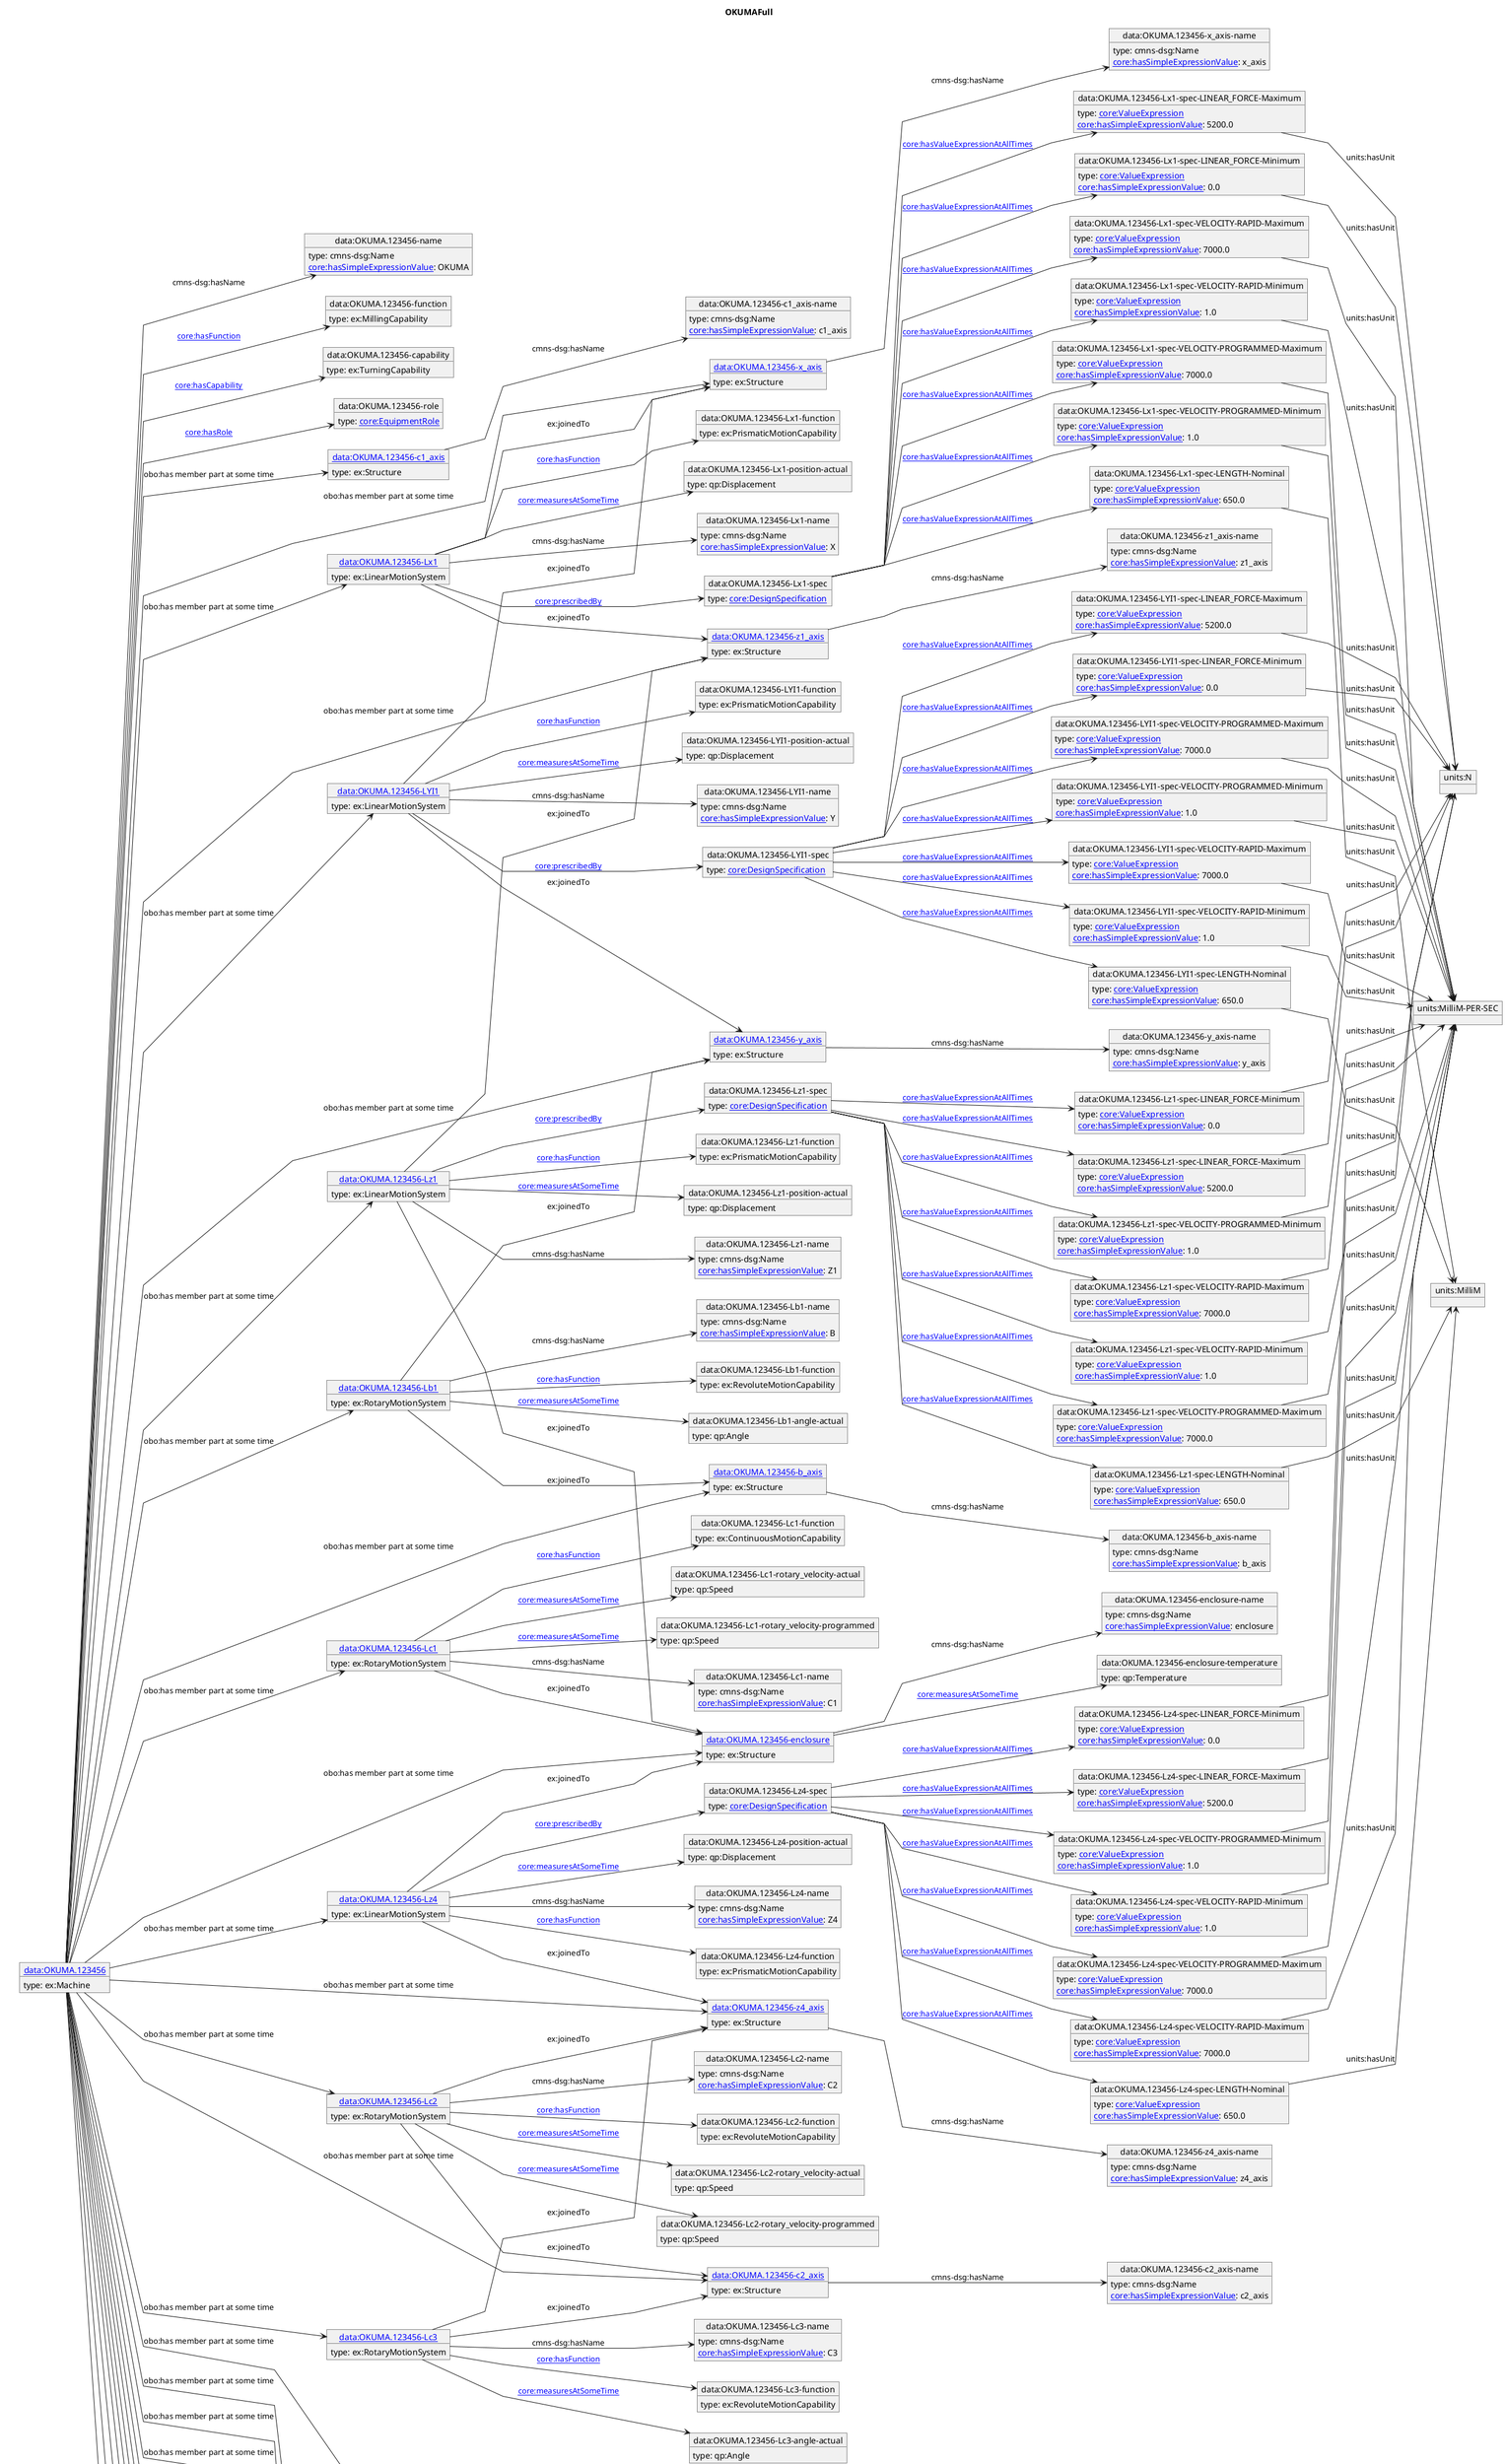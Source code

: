 @startuml
skinparam linetype polyline
left to right direction
title OKUMAFull
object "data:" as o1 {
 type: owl:Ontology 
}
object "ex:" as o2 
object "[[./OKUMA.123456.html data:OKUMA.123456]]" as o3 {
 type: ex:Machine 
}
object "data:OKUMA.123456-name" as o4 {
 type: cmns-dsg:Name 
}
object "data:OKUMA.123456-function" as o5 {
 type: ex:MillingCapability 
}
object "data:OKUMA.123456-capability" as o6 {
 type: ex:TurningCapability 
}
object "data:OKUMA.123456-role" as o7 {
 type: [[https://spec.industrialontologies.org/ontology/core/Core/EquipmentRole core:EquipmentRole]] 
}
object "[[./OKUMA.123456-x_axis.html data:OKUMA.123456-x_axis]]" as o8 {
 type: ex:Structure 
}
object "[[./OKUMA.123456-y_axis.html data:OKUMA.123456-y_axis]]" as o9 {
 type: ex:Structure 
}
object "[[./OKUMA.123456-z1_axis.html data:OKUMA.123456-z1_axis]]" as o10 {
 type: ex:Structure 
}
object "[[./OKUMA.123456-z4_axis.html data:OKUMA.123456-z4_axis]]" as o11 {
 type: ex:Structure 
}
object "[[./OKUMA.123456-b_axis.html data:OKUMA.123456-b_axis]]" as o12 {
 type: ex:Structure 
}
object "[[./OKUMA.123456-c1_axis.html data:OKUMA.123456-c1_axis]]" as o13 {
 type: ex:Structure 
}
object "[[./OKUMA.123456-c2_axis.html data:OKUMA.123456-c2_axis]]" as o14 {
 type: ex:Structure 
}
object "[[./OKUMA.123456-Lx1.html data:OKUMA.123456-Lx1]]" as o15 {
 type: ex:LinearMotionSystem 
}
object "[[./OKUMA.123456-LYI1.html data:OKUMA.123456-LYI1]]" as o16 {
 type: ex:LinearMotionSystem 
}
object "[[./OKUMA.123456-Lz1.html data:OKUMA.123456-Lz1]]" as o17 {
 type: ex:LinearMotionSystem 
}
object "[[./OKUMA.123456-Lb1.html data:OKUMA.123456-Lb1]]" as o18 {
 type: ex:RotaryMotionSystem 
}
object "[[./OKUMA.123456-Lc1.html data:OKUMA.123456-Lc1]]" as o19 {
 type: ex:RotaryMotionSystem 
}
object "[[./OKUMA.123456-Lz4.html data:OKUMA.123456-Lz4]]" as o20 {
 type: ex:LinearMotionSystem 
}
object "[[./OKUMA.123456-Lc2.html data:OKUMA.123456-Lc2]]" as o21 {
 type: ex:RotaryMotionSystem 
}
object "[[./OKUMA.123456-Lc3.html data:OKUMA.123456-Lc3]]" as o22 {
 type: ex:RotaryMotionSystem 
}
object "[[./OKUMA.123456-Lc6.html data:OKUMA.123456-Lc6]]" as o23 {
 type: ex:RotaryMotionSystem 
}
object "[[./OKUMA.123456-Lct1.html data:OKUMA.123456-Lct1]]" as o24 {
 type: ex:ControlSystem 
}
object "[[./OKUMA.123456-LCoolantSystem1.html data:OKUMA.123456-LCoolantSystem1]]" as o25 {
 type: obo:object 
}
object "[[./OKUMA.123456-LElectricSystem1.html data:OKUMA.123456-LElectricSystem1]]" as o26 {
 type: ex:ElectricalSystem 
}
object "[[./OKUMA.123456-LHydraulicSystem1.html data:OKUMA.123456-LHydraulicSystem1]]" as o27 {
 type: ex:HydraulicSystem 
}
object "[[./OKUMA.123456-LLubricationSystem1.html data:OKUMA.123456-LLubricationSystem1]]" as o28 {
 type: ex:LubricationSystem 
}
object "[[./OKUMA.123456-LPneumaticSystem1.html data:OKUMA.123456-LPneumaticSystem1]]" as o29 {
 type: ex:PneumaticSystem 
}
object "[[./OKUMA.123456-LLoaderSystem1.html data:OKUMA.123456-LLoaderSystem1]]" as o30 {
 type: obo:object 
}
object "[[./OKUMA.123456-LWasteDisposalSystem1.html data:OKUMA.123456-LWasteDisposalSystem1]]" as o31 {
 type: obo:object 
}
object "[[./OKUMA.123456-LToolingDeliverySystem1.html data:OKUMA.123456-LToolingDeliverySystem1]]" as o32 {
 type: obo:object 
}
object "[[./OKUMA.123456-LBarFeederSystem1.html data:OKUMA.123456-LBarFeederSystem1]]" as o33 {
 type: obo:object 
}
object "[[./OKUMA.123456-personnel.html data:OKUMA.123456-personnel]]" as o34 {
 type: [[https://spec.industrialontologies.org/ontology/core/Core/Person core:Person]] 
}
object "[[./OKUMA.123456-enclosure.html data:OKUMA.123456-enclosure]]" as o35 {
 type: ex:Structure 
}
object "data:OKUMA.123456-x_axis-name" as o36 {
 type: cmns-dsg:Name 
}
object "data:OKUMA.123456-y_axis-name" as o37 {
 type: cmns-dsg:Name 
}
object "data:OKUMA.123456-z1_axis-name" as o38 {
 type: cmns-dsg:Name 
}
object "data:OKUMA.123456-z4_axis-name" as o39 {
 type: cmns-dsg:Name 
}
object "data:OKUMA.123456-b_axis-name" as o40 {
 type: cmns-dsg:Name 
}
object "data:OKUMA.123456-c1_axis-name" as o41 {
 type: cmns-dsg:Name 
}
object "data:OKUMA.123456-c2_axis-name" as o42 {
 type: cmns-dsg:Name 
}
object "data:OKUMA.123456-Lx1-name" as o43 {
 type: cmns-dsg:Name 
}
object "data:OKUMA.123456-Lx1-spec" as o44 {
 type: [[https://spec.industrialontologies.org/ontology/core/Core/DesignSpecification core:DesignSpecification]] 
}
object "data:OKUMA.123456-Lx1-function" as o45 {
 type: ex:PrismaticMotionCapability 
}
object "data:OKUMA.123456-Lx1-position-actual" as o46 {
 type: qp:Displacement 
}
object "data:OKUMA.123456-Lx1-spec-LENGTH-Nominal" as o47 {
 type: [[https://spec.industrialontologies.org/ontology/core/Core/ValueExpression core:ValueExpression]] 
}
object "data:OKUMA.123456-Lx1-spec-LINEAR_FORCE-Maximum" as o48 {
 type: [[https://spec.industrialontologies.org/ontology/core/Core/ValueExpression core:ValueExpression]] 
}
object "data:OKUMA.123456-Lx1-spec-LINEAR_FORCE-Minimum" as o49 {
 type: [[https://spec.industrialontologies.org/ontology/core/Core/ValueExpression core:ValueExpression]] 
}
object "data:OKUMA.123456-Lx1-spec-VELOCITY-RAPID-Maximum" as o50 {
 type: [[https://spec.industrialontologies.org/ontology/core/Core/ValueExpression core:ValueExpression]] 
}
object "data:OKUMA.123456-Lx1-spec-VELOCITY-RAPID-Minimum" as o51 {
 type: [[https://spec.industrialontologies.org/ontology/core/Core/ValueExpression core:ValueExpression]] 
}
object "data:OKUMA.123456-Lx1-spec-VELOCITY-PROGRAMMED-Maximum" as o52 {
 type: [[https://spec.industrialontologies.org/ontology/core/Core/ValueExpression core:ValueExpression]] 
}
object "data:OKUMA.123456-Lx1-spec-VELOCITY-PROGRAMMED-Minimum" as o53 {
 type: [[https://spec.industrialontologies.org/ontology/core/Core/ValueExpression core:ValueExpression]] 
}
object "units:MilliM" as o54 
object "units:N" as o55 
object "units:MilliM-PER-SEC" as o56 
object "data:OKUMA.123456-LYI1-name" as o57 {
 type: cmns-dsg:Name 
}
object "data:OKUMA.123456-LYI1-spec" as o58 {
 type: [[https://spec.industrialontologies.org/ontology/core/Core/DesignSpecification core:DesignSpecification]] 
}
object "data:OKUMA.123456-LYI1-function" as o59 {
 type: ex:PrismaticMotionCapability 
}
object "data:OKUMA.123456-LYI1-position-actual" as o60 {
 type: qp:Displacement 
}
object "data:OKUMA.123456-LYI1-spec-LENGTH-Nominal" as o61 {
 type: [[https://spec.industrialontologies.org/ontology/core/Core/ValueExpression core:ValueExpression]] 
}
object "data:OKUMA.123456-LYI1-spec-LINEAR_FORCE-Maximum" as o62 {
 type: [[https://spec.industrialontologies.org/ontology/core/Core/ValueExpression core:ValueExpression]] 
}
object "data:OKUMA.123456-LYI1-spec-LINEAR_FORCE-Minimum" as o63 {
 type: [[https://spec.industrialontologies.org/ontology/core/Core/ValueExpression core:ValueExpression]] 
}
object "data:OKUMA.123456-LYI1-spec-VELOCITY-RAPID-Maximum" as o64 {
 type: [[https://spec.industrialontologies.org/ontology/core/Core/ValueExpression core:ValueExpression]] 
}
object "data:OKUMA.123456-LYI1-spec-VELOCITY-RAPID-Minimum" as o65 {
 type: [[https://spec.industrialontologies.org/ontology/core/Core/ValueExpression core:ValueExpression]] 
}
object "data:OKUMA.123456-LYI1-spec-VELOCITY-PROGRAMMED-Maximum" as o66 {
 type: [[https://spec.industrialontologies.org/ontology/core/Core/ValueExpression core:ValueExpression]] 
}
object "data:OKUMA.123456-LYI1-spec-VELOCITY-PROGRAMMED-Minimum" as o67 {
 type: [[https://spec.industrialontologies.org/ontology/core/Core/ValueExpression core:ValueExpression]] 
}
object "data:OKUMA.123456-Lz1-name" as o68 {
 type: cmns-dsg:Name 
}
object "data:OKUMA.123456-Lz1-spec" as o69 {
 type: [[https://spec.industrialontologies.org/ontology/core/Core/DesignSpecification core:DesignSpecification]] 
}
object "data:OKUMA.123456-Lz1-function" as o70 {
 type: ex:PrismaticMotionCapability 
}
object "data:OKUMA.123456-Lz1-position-actual" as o71 {
 type: qp:Displacement 
}
object "data:OKUMA.123456-Lz1-spec-LENGTH-Nominal" as o72 {
 type: [[https://spec.industrialontologies.org/ontology/core/Core/ValueExpression core:ValueExpression]] 
}
object "data:OKUMA.123456-Lz1-spec-LINEAR_FORCE-Maximum" as o73 {
 type: [[https://spec.industrialontologies.org/ontology/core/Core/ValueExpression core:ValueExpression]] 
}
object "data:OKUMA.123456-Lz1-spec-LINEAR_FORCE-Minimum" as o74 {
 type: [[https://spec.industrialontologies.org/ontology/core/Core/ValueExpression core:ValueExpression]] 
}
object "data:OKUMA.123456-Lz1-spec-VELOCITY-RAPID-Maximum" as o75 {
 type: [[https://spec.industrialontologies.org/ontology/core/Core/ValueExpression core:ValueExpression]] 
}
object "data:OKUMA.123456-Lz1-spec-VELOCITY-RAPID-Minimum" as o76 {
 type: [[https://spec.industrialontologies.org/ontology/core/Core/ValueExpression core:ValueExpression]] 
}
object "data:OKUMA.123456-Lz1-spec-VELOCITY-PROGRAMMED-Maximum" as o77 {
 type: [[https://spec.industrialontologies.org/ontology/core/Core/ValueExpression core:ValueExpression]] 
}
object "data:OKUMA.123456-Lz1-spec-VELOCITY-PROGRAMMED-Minimum" as o78 {
 type: [[https://spec.industrialontologies.org/ontology/core/Core/ValueExpression core:ValueExpression]] 
}
object "data:OKUMA.123456-Lb1-name" as o79 {
 type: cmns-dsg:Name 
}
object "data:OKUMA.123456-Lb1-function" as o80 {
 type: ex:RevoluteMotionCapability 
}
object "data:OKUMA.123456-Lb1-angle-actual" as o81 {
 type: qp:Angle 
}
object "data:OKUMA.123456-Lc1-name" as o82 {
 type: cmns-dsg:Name 
}
object "data:OKUMA.123456-Lc1-function" as o83 {
 type: ex:ContinuousMotionCapability 
}
object "data:OKUMA.123456-Lc1-rotary_velocity-actual" as o84 {
 type: qp:Speed 
}
object "data:OKUMA.123456-Lc1-rotary_velocity-programmed" as o85 {
 type: qp:Speed 
}
object "data:OKUMA.123456-Lz4-name" as o86 {
 type: cmns-dsg:Name 
}
object "data:OKUMA.123456-Lz4-spec" as o87 {
 type: [[https://spec.industrialontologies.org/ontology/core/Core/DesignSpecification core:DesignSpecification]] 
}
object "data:OKUMA.123456-Lz4-function" as o88 {
 type: ex:PrismaticMotionCapability 
}
object "data:OKUMA.123456-Lz4-position-actual" as o89 {
 type: qp:Displacement 
}
object "data:OKUMA.123456-Lz4-spec-LENGTH-Nominal" as o90 {
 type: [[https://spec.industrialontologies.org/ontology/core/Core/ValueExpression core:ValueExpression]] 
}
object "data:OKUMA.123456-Lz4-spec-LINEAR_FORCE-Maximum" as o91 {
 type: [[https://spec.industrialontologies.org/ontology/core/Core/ValueExpression core:ValueExpression]] 
}
object "data:OKUMA.123456-Lz4-spec-LINEAR_FORCE-Minimum" as o92 {
 type: [[https://spec.industrialontologies.org/ontology/core/Core/ValueExpression core:ValueExpression]] 
}
object "data:OKUMA.123456-Lz4-spec-VELOCITY-RAPID-Maximum" as o93 {
 type: [[https://spec.industrialontologies.org/ontology/core/Core/ValueExpression core:ValueExpression]] 
}
object "data:OKUMA.123456-Lz4-spec-VELOCITY-RAPID-Minimum" as o94 {
 type: [[https://spec.industrialontologies.org/ontology/core/Core/ValueExpression core:ValueExpression]] 
}
object "data:OKUMA.123456-Lz4-spec-VELOCITY-PROGRAMMED-Maximum" as o95 {
 type: [[https://spec.industrialontologies.org/ontology/core/Core/ValueExpression core:ValueExpression]] 
}
object "data:OKUMA.123456-Lz4-spec-VELOCITY-PROGRAMMED-Minimum" as o96 {
 type: [[https://spec.industrialontologies.org/ontology/core/Core/ValueExpression core:ValueExpression]] 
}
object "data:OKUMA.123456-Lc2-name" as o97 {
 type: cmns-dsg:Name 
}
object "data:OKUMA.123456-Lc2-function" as o98 {
 type: ex:RevoluteMotionCapability 
}
object "data:OKUMA.123456-Lc2-rotary_velocity-actual" as o99 {
 type: qp:Speed 
}
object "data:OKUMA.123456-Lc2-rotary_velocity-programmed" as o100 {
 type: qp:Speed 
}
object "data:OKUMA.123456-Lc3-name" as o101 {
 type: cmns-dsg:Name 
}
object "data:OKUMA.123456-Lc3-function" as o102 {
 type: ex:RevoluteMotionCapability 
}
object "data:OKUMA.123456-Lc3-angle-actual" as o103 {
 type: qp:Angle 
}
object "data:OKUMA.123456-Lc6-name" as o104 {
 type: cmns-dsg:Name 
}
object "data:OKUMA.123456-Lc6-rotary_velocity-actual" as o105 {
 type: qp:Speed 
}
object "data:OKUMA.123456-Lc6-rotary_velocity-programmed" as o106 {
 type: qp:Speed 
}
object "data:OKUMA.123456-Lct1-name" as o107 {
 type: cmns-dsg:Name 
}
object "[[./OKUMA.123456-Lct1-Lp1.html data:OKUMA.123456-Lct1-Lp1]]" as o108 {
 type: ex:ControlSystemPath 
}
object "data:OKUMA.123456-Lct1-Lp1-name" as o109 {
 type: cmns-dsg:Name 
}
object "data:OKUMA.123456-LCoolantSystem1-name" as o110 {
 type: cmns-dsg:Name 
}
object "data:OKUMA.123456-LElectricSystem1-name" as o111 {
 type: cmns-dsg:Name 
}
object "data:OKUMA.123456-LHydraulicSystem1-name" as o112 {
 type: cmns-dsg:Name 
}
object "data:OKUMA.123456-LLubricationSystem1-name" as o113 {
 type: cmns-dsg:Name 
}
object "data:OKUMA.123456-LPneumaticSystem1-name" as o114 {
 type: cmns-dsg:Name 
}
object "data:OKUMA.123456-LLoaderSystem1-name" as o115 {
 type: cmns-dsg:Name 
}
object "data:OKUMA.123456-LWasteDisposalSystem1-name" as o116 {
 type: cmns-dsg:Name 
}
object "data:OKUMA.123456-LToolingDeliverySystem1-name" as o117 {
 type: cmns-dsg:Name 
}
object "data:OKUMA.123456-LBarFeederSystem1-name" as o118 {
 type: cmns-dsg:Name 
}
object "data:OKUMA.123456-personnel-name" as o119 {
 type: cmns-dsg:Name 
}
object "data:OKUMA.123456-enclosure-name" as o120 {
 type: cmns-dsg:Name 
}
object "data:OKUMA.123456-enclosure-temperature" as o121 {
 type: qp:Temperature 
}
o1 : rdfs:label: Machine Ontology
o1 --> o2 : owl:imports
o3 --> o4 : cmns-dsg:hasName
o3 --> o5 : [[https://spec.industrialontologies.org/ontology/core/Core/hasFunction core:hasFunction]]
o3 --> o6 : [[https://spec.industrialontologies.org/ontology/core/Core/hasCapability core:hasCapability]]
o3 --> o7 : [[https://spec.industrialontologies.org/ontology/core/Core/hasRole core:hasRole]]
o3 --> o8 : obo:has member part at some time
o3 --> o9 : obo:has member part at some time
o3 --> o10 : obo:has member part at some time
o3 --> o11 : obo:has member part at some time
o3 --> o12 : obo:has member part at some time
o3 --> o13 : obo:has member part at some time
o3 --> o14 : obo:has member part at some time
o3 --> o15 : obo:has member part at some time
o3 --> o16 : obo:has member part at some time
o3 --> o17 : obo:has member part at some time
o3 --> o18 : obo:has member part at some time
o3 --> o19 : obo:has member part at some time
o3 --> o20 : obo:has member part at some time
o3 --> o21 : obo:has member part at some time
o3 --> o22 : obo:has member part at some time
o3 --> o23 : obo:has member part at some time
o3 --> o24 : obo:has member part at some time
o3 --> o25 : obo:has member part at some time
o3 --> o26 : obo:has member part at some time
o3 --> o27 : obo:has member part at some time
o3 --> o28 : obo:has member part at some time
o3 --> o29 : obo:has member part at some time
o3 --> o30 : obo:has member part at some time
o3 --> o31 : obo:has member part at some time
o3 --> o32 : obo:has member part at some time
o3 --> o33 : obo:has member part at some time
o3 --> o34 : obo:has member part at some time
o3 --> o35 : obo:has member part at some time
o4 : [[https://spec.industrialontologies.org/ontology/core/Core/hasSimpleExpressionValue core:hasSimpleExpressionValue]]: OKUMA
o8 --> o36 : cmns-dsg:hasName
o36 : [[https://spec.industrialontologies.org/ontology/core/Core/hasSimpleExpressionValue core:hasSimpleExpressionValue]]: x_axis
o9 --> o37 : cmns-dsg:hasName
o37 : [[https://spec.industrialontologies.org/ontology/core/Core/hasSimpleExpressionValue core:hasSimpleExpressionValue]]: y_axis
o10 --> o38 : cmns-dsg:hasName
o38 : [[https://spec.industrialontologies.org/ontology/core/Core/hasSimpleExpressionValue core:hasSimpleExpressionValue]]: z1_axis
o11 --> o39 : cmns-dsg:hasName
o39 : [[https://spec.industrialontologies.org/ontology/core/Core/hasSimpleExpressionValue core:hasSimpleExpressionValue]]: z4_axis
o12 --> o40 : cmns-dsg:hasName
o40 : [[https://spec.industrialontologies.org/ontology/core/Core/hasSimpleExpressionValue core:hasSimpleExpressionValue]]: b_axis
o13 --> o41 : cmns-dsg:hasName
o41 : [[https://spec.industrialontologies.org/ontology/core/Core/hasSimpleExpressionValue core:hasSimpleExpressionValue]]: c1_axis
o14 --> o42 : cmns-dsg:hasName
o42 : [[https://spec.industrialontologies.org/ontology/core/Core/hasSimpleExpressionValue core:hasSimpleExpressionValue]]: c2_axis
o15 --> o43 : cmns-dsg:hasName
o15 --> o44 : [[https://spec.industrialontologies.org/ontology/core/Core/prescribedBy core:prescribedBy]]
o15 --> o10 : ex:joinedTo
o15 --> o8 : ex:joinedTo
o15 --> o45 : [[https://spec.industrialontologies.org/ontology/core/Core/hasFunction core:hasFunction]]
o15 --> o46 : [[https://spec.industrialontologies.org/ontology/core/Core/measuresAtSomeTime core:measuresAtSomeTime]]
o43 : [[https://spec.industrialontologies.org/ontology/core/Core/hasSimpleExpressionValue core:hasSimpleExpressionValue]]: X
o44 --> o47 : [[https://spec.industrialontologies.org/ontology/core/Core/hasValueExpressionAtAllTimes core:hasValueExpressionAtAllTimes]]
o44 --> o48 : [[https://spec.industrialontologies.org/ontology/core/Core/hasValueExpressionAtAllTimes core:hasValueExpressionAtAllTimes]]
o44 --> o49 : [[https://spec.industrialontologies.org/ontology/core/Core/hasValueExpressionAtAllTimes core:hasValueExpressionAtAllTimes]]
o44 --> o50 : [[https://spec.industrialontologies.org/ontology/core/Core/hasValueExpressionAtAllTimes core:hasValueExpressionAtAllTimes]]
o44 --> o51 : [[https://spec.industrialontologies.org/ontology/core/Core/hasValueExpressionAtAllTimes core:hasValueExpressionAtAllTimes]]
o44 --> o52 : [[https://spec.industrialontologies.org/ontology/core/Core/hasValueExpressionAtAllTimes core:hasValueExpressionAtAllTimes]]
o44 --> o53 : [[https://spec.industrialontologies.org/ontology/core/Core/hasValueExpressionAtAllTimes core:hasValueExpressionAtAllTimes]]
o47 : [[https://spec.industrialontologies.org/ontology/core/Core/hasSimpleExpressionValue core:hasSimpleExpressionValue]]: 650.0
o47 --> o54 : units:hasUnit
o48 : [[https://spec.industrialontologies.org/ontology/core/Core/hasSimpleExpressionValue core:hasSimpleExpressionValue]]: 5200.0
o48 --> o55 : units:hasUnit
o49 : [[https://spec.industrialontologies.org/ontology/core/Core/hasSimpleExpressionValue core:hasSimpleExpressionValue]]: 0.0
o49 --> o55 : units:hasUnit
o50 : [[https://spec.industrialontologies.org/ontology/core/Core/hasSimpleExpressionValue core:hasSimpleExpressionValue]]: 7000.0
o50 --> o56 : units:hasUnit
o51 : [[https://spec.industrialontologies.org/ontology/core/Core/hasSimpleExpressionValue core:hasSimpleExpressionValue]]: 1.0
o51 --> o56 : units:hasUnit
o52 : [[https://spec.industrialontologies.org/ontology/core/Core/hasSimpleExpressionValue core:hasSimpleExpressionValue]]: 7000.0
o52 --> o56 : units:hasUnit
o53 : [[https://spec.industrialontologies.org/ontology/core/Core/hasSimpleExpressionValue core:hasSimpleExpressionValue]]: 1.0
o53 --> o56 : units:hasUnit
o16 --> o57 : cmns-dsg:hasName
o16 --> o58 : [[https://spec.industrialontologies.org/ontology/core/Core/prescribedBy core:prescribedBy]]
o16 --> o8 : ex:joinedTo
o16 --> o9 : ex:joinedTo
o16 --> o59 : [[https://spec.industrialontologies.org/ontology/core/Core/hasFunction core:hasFunction]]
o16 --> o60 : [[https://spec.industrialontologies.org/ontology/core/Core/measuresAtSomeTime core:measuresAtSomeTime]]
o57 : [[https://spec.industrialontologies.org/ontology/core/Core/hasSimpleExpressionValue core:hasSimpleExpressionValue]]: Y
o58 --> o61 : [[https://spec.industrialontologies.org/ontology/core/Core/hasValueExpressionAtAllTimes core:hasValueExpressionAtAllTimes]]
o58 --> o62 : [[https://spec.industrialontologies.org/ontology/core/Core/hasValueExpressionAtAllTimes core:hasValueExpressionAtAllTimes]]
o58 --> o63 : [[https://spec.industrialontologies.org/ontology/core/Core/hasValueExpressionAtAllTimes core:hasValueExpressionAtAllTimes]]
o58 --> o64 : [[https://spec.industrialontologies.org/ontology/core/Core/hasValueExpressionAtAllTimes core:hasValueExpressionAtAllTimes]]
o58 --> o65 : [[https://spec.industrialontologies.org/ontology/core/Core/hasValueExpressionAtAllTimes core:hasValueExpressionAtAllTimes]]
o58 --> o66 : [[https://spec.industrialontologies.org/ontology/core/Core/hasValueExpressionAtAllTimes core:hasValueExpressionAtAllTimes]]
o58 --> o67 : [[https://spec.industrialontologies.org/ontology/core/Core/hasValueExpressionAtAllTimes core:hasValueExpressionAtAllTimes]]
o61 : [[https://spec.industrialontologies.org/ontology/core/Core/hasSimpleExpressionValue core:hasSimpleExpressionValue]]: 650.0
o61 --> o54 : units:hasUnit
o62 : [[https://spec.industrialontologies.org/ontology/core/Core/hasSimpleExpressionValue core:hasSimpleExpressionValue]]: 5200.0
o62 --> o55 : units:hasUnit
o63 : [[https://spec.industrialontologies.org/ontology/core/Core/hasSimpleExpressionValue core:hasSimpleExpressionValue]]: 0.0
o63 --> o55 : units:hasUnit
o64 : [[https://spec.industrialontologies.org/ontology/core/Core/hasSimpleExpressionValue core:hasSimpleExpressionValue]]: 7000.0
o64 --> o56 : units:hasUnit
o65 : [[https://spec.industrialontologies.org/ontology/core/Core/hasSimpleExpressionValue core:hasSimpleExpressionValue]]: 1.0
o65 --> o56 : units:hasUnit
o66 : [[https://spec.industrialontologies.org/ontology/core/Core/hasSimpleExpressionValue core:hasSimpleExpressionValue]]: 7000.0
o66 --> o56 : units:hasUnit
o67 : [[https://spec.industrialontologies.org/ontology/core/Core/hasSimpleExpressionValue core:hasSimpleExpressionValue]]: 1.0
o67 --> o56 : units:hasUnit
o17 --> o68 : cmns-dsg:hasName
o17 --> o69 : [[https://spec.industrialontologies.org/ontology/core/Core/prescribedBy core:prescribedBy]]
o17 --> o35 : ex:joinedTo
o17 --> o10 : ex:joinedTo
o17 --> o70 : [[https://spec.industrialontologies.org/ontology/core/Core/hasFunction core:hasFunction]]
o17 --> o71 : [[https://spec.industrialontologies.org/ontology/core/Core/measuresAtSomeTime core:measuresAtSomeTime]]
o68 : [[https://spec.industrialontologies.org/ontology/core/Core/hasSimpleExpressionValue core:hasSimpleExpressionValue]]: Z1
o69 --> o72 : [[https://spec.industrialontologies.org/ontology/core/Core/hasValueExpressionAtAllTimes core:hasValueExpressionAtAllTimes]]
o69 --> o73 : [[https://spec.industrialontologies.org/ontology/core/Core/hasValueExpressionAtAllTimes core:hasValueExpressionAtAllTimes]]
o69 --> o74 : [[https://spec.industrialontologies.org/ontology/core/Core/hasValueExpressionAtAllTimes core:hasValueExpressionAtAllTimes]]
o69 --> o75 : [[https://spec.industrialontologies.org/ontology/core/Core/hasValueExpressionAtAllTimes core:hasValueExpressionAtAllTimes]]
o69 --> o76 : [[https://spec.industrialontologies.org/ontology/core/Core/hasValueExpressionAtAllTimes core:hasValueExpressionAtAllTimes]]
o69 --> o77 : [[https://spec.industrialontologies.org/ontology/core/Core/hasValueExpressionAtAllTimes core:hasValueExpressionAtAllTimes]]
o69 --> o78 : [[https://spec.industrialontologies.org/ontology/core/Core/hasValueExpressionAtAllTimes core:hasValueExpressionAtAllTimes]]
o72 : [[https://spec.industrialontologies.org/ontology/core/Core/hasSimpleExpressionValue core:hasSimpleExpressionValue]]: 650.0
o72 --> o54 : units:hasUnit
o73 : [[https://spec.industrialontologies.org/ontology/core/Core/hasSimpleExpressionValue core:hasSimpleExpressionValue]]: 5200.0
o73 --> o55 : units:hasUnit
o74 : [[https://spec.industrialontologies.org/ontology/core/Core/hasSimpleExpressionValue core:hasSimpleExpressionValue]]: 0.0
o74 --> o55 : units:hasUnit
o75 : [[https://spec.industrialontologies.org/ontology/core/Core/hasSimpleExpressionValue core:hasSimpleExpressionValue]]: 7000.0
o75 --> o56 : units:hasUnit
o76 : [[https://spec.industrialontologies.org/ontology/core/Core/hasSimpleExpressionValue core:hasSimpleExpressionValue]]: 1.0
o76 --> o56 : units:hasUnit
o77 : [[https://spec.industrialontologies.org/ontology/core/Core/hasSimpleExpressionValue core:hasSimpleExpressionValue]]: 7000.0
o77 --> o56 : units:hasUnit
o78 : [[https://spec.industrialontologies.org/ontology/core/Core/hasSimpleExpressionValue core:hasSimpleExpressionValue]]: 1.0
o78 --> o56 : units:hasUnit
o18 --> o79 : cmns-dsg:hasName
o18 --> o9 : ex:joinedTo
o18 --> o12 : ex:joinedTo
o18 --> o80 : [[https://spec.industrialontologies.org/ontology/core/Core/hasFunction core:hasFunction]]
o18 --> o81 : [[https://spec.industrialontologies.org/ontology/core/Core/measuresAtSomeTime core:measuresAtSomeTime]]
o79 : [[https://spec.industrialontologies.org/ontology/core/Core/hasSimpleExpressionValue core:hasSimpleExpressionValue]]: B
o19 --> o82 : cmns-dsg:hasName
o19 --> o35 : ex:joinedTo
o19 --> o83 : [[https://spec.industrialontologies.org/ontology/core/Core/hasFunction core:hasFunction]]
o19 --> o84 : [[https://spec.industrialontologies.org/ontology/core/Core/measuresAtSomeTime core:measuresAtSomeTime]]
o19 --> o85 : [[https://spec.industrialontologies.org/ontology/core/Core/measuresAtSomeTime core:measuresAtSomeTime]]
o82 : [[https://spec.industrialontologies.org/ontology/core/Core/hasSimpleExpressionValue core:hasSimpleExpressionValue]]: C1
o20 --> o86 : cmns-dsg:hasName
o20 --> o87 : [[https://spec.industrialontologies.org/ontology/core/Core/prescribedBy core:prescribedBy]]
o20 --> o35 : ex:joinedTo
o20 --> o11 : ex:joinedTo
o20 --> o88 : [[https://spec.industrialontologies.org/ontology/core/Core/hasFunction core:hasFunction]]
o20 --> o89 : [[https://spec.industrialontologies.org/ontology/core/Core/measuresAtSomeTime core:measuresAtSomeTime]]
o86 : [[https://spec.industrialontologies.org/ontology/core/Core/hasSimpleExpressionValue core:hasSimpleExpressionValue]]: Z4
o87 --> o90 : [[https://spec.industrialontologies.org/ontology/core/Core/hasValueExpressionAtAllTimes core:hasValueExpressionAtAllTimes]]
o87 --> o91 : [[https://spec.industrialontologies.org/ontology/core/Core/hasValueExpressionAtAllTimes core:hasValueExpressionAtAllTimes]]
o87 --> o92 : [[https://spec.industrialontologies.org/ontology/core/Core/hasValueExpressionAtAllTimes core:hasValueExpressionAtAllTimes]]
o87 --> o93 : [[https://spec.industrialontologies.org/ontology/core/Core/hasValueExpressionAtAllTimes core:hasValueExpressionAtAllTimes]]
o87 --> o94 : [[https://spec.industrialontologies.org/ontology/core/Core/hasValueExpressionAtAllTimes core:hasValueExpressionAtAllTimes]]
o87 --> o95 : [[https://spec.industrialontologies.org/ontology/core/Core/hasValueExpressionAtAllTimes core:hasValueExpressionAtAllTimes]]
o87 --> o96 : [[https://spec.industrialontologies.org/ontology/core/Core/hasValueExpressionAtAllTimes core:hasValueExpressionAtAllTimes]]
o90 : [[https://spec.industrialontologies.org/ontology/core/Core/hasSimpleExpressionValue core:hasSimpleExpressionValue]]: 650.0
o90 --> o54 : units:hasUnit
o91 : [[https://spec.industrialontologies.org/ontology/core/Core/hasSimpleExpressionValue core:hasSimpleExpressionValue]]: 5200.0
o91 --> o55 : units:hasUnit
o92 : [[https://spec.industrialontologies.org/ontology/core/Core/hasSimpleExpressionValue core:hasSimpleExpressionValue]]: 0.0
o92 --> o55 : units:hasUnit
o93 : [[https://spec.industrialontologies.org/ontology/core/Core/hasSimpleExpressionValue core:hasSimpleExpressionValue]]: 7000.0
o93 --> o56 : units:hasUnit
o94 : [[https://spec.industrialontologies.org/ontology/core/Core/hasSimpleExpressionValue core:hasSimpleExpressionValue]]: 1.0
o94 --> o56 : units:hasUnit
o95 : [[https://spec.industrialontologies.org/ontology/core/Core/hasSimpleExpressionValue core:hasSimpleExpressionValue]]: 7000.0
o95 --> o56 : units:hasUnit
o96 : [[https://spec.industrialontologies.org/ontology/core/Core/hasSimpleExpressionValue core:hasSimpleExpressionValue]]: 1.0
o96 --> o56 : units:hasUnit
o21 --> o97 : cmns-dsg:hasName
o21 --> o11 : ex:joinedTo
o21 --> o14 : ex:joinedTo
o21 --> o98 : [[https://spec.industrialontologies.org/ontology/core/Core/hasFunction core:hasFunction]]
o21 --> o99 : [[https://spec.industrialontologies.org/ontology/core/Core/measuresAtSomeTime core:measuresAtSomeTime]]
o21 --> o100 : [[https://spec.industrialontologies.org/ontology/core/Core/measuresAtSomeTime core:measuresAtSomeTime]]
o97 : [[https://spec.industrialontologies.org/ontology/core/Core/hasSimpleExpressionValue core:hasSimpleExpressionValue]]: C2
o22 --> o101 : cmns-dsg:hasName
o22 --> o11 : ex:joinedTo
o22 --> o14 : ex:joinedTo
o22 --> o102 : [[https://spec.industrialontologies.org/ontology/core/Core/hasFunction core:hasFunction]]
o22 --> o103 : [[https://spec.industrialontologies.org/ontology/core/Core/measuresAtSomeTime core:measuresAtSomeTime]]
o101 : [[https://spec.industrialontologies.org/ontology/core/Core/hasSimpleExpressionValue core:hasSimpleExpressionValue]]: C3
o23 --> o104 : cmns-dsg:hasName
o23 --> o105 : [[https://spec.industrialontologies.org/ontology/core/Core/measuresAtSomeTime core:measuresAtSomeTime]]
o23 --> o106 : [[https://spec.industrialontologies.org/ontology/core/Core/measuresAtSomeTime core:measuresAtSomeTime]]
o104 : [[https://spec.industrialontologies.org/ontology/core/Core/hasSimpleExpressionValue core:hasSimpleExpressionValue]]: C6
o24 --> o107 : cmns-dsg:hasName
o24 --> o108 : obo:has member part at some time
o107 : [[https://spec.industrialontologies.org/ontology/core/Core/hasSimpleExpressionValue core:hasSimpleExpressionValue]]: Controller
o108 --> o109 : cmns-dsg:hasName
o109 : [[https://spec.industrialontologies.org/ontology/core/Core/hasSimpleExpressionValue core:hasSimpleExpressionValue]]: path
o25 --> o110 : cmns-dsg:hasName
o110 : [[https://spec.industrialontologies.org/ontology/core/Core/hasSimpleExpressionValue core:hasSimpleExpressionValue]]: CoolantSystem1
o26 --> o111 : cmns-dsg:hasName
o111 : [[https://spec.industrialontologies.org/ontology/core/Core/hasSimpleExpressionValue core:hasSimpleExpressionValue]]: ElectricSystem1
o27 --> o112 : cmns-dsg:hasName
o112 : [[https://spec.industrialontologies.org/ontology/core/Core/hasSimpleExpressionValue core:hasSimpleExpressionValue]]: HydraulicSystem1
o28 --> o113 : cmns-dsg:hasName
o113 : [[https://spec.industrialontologies.org/ontology/core/Core/hasSimpleExpressionValue core:hasSimpleExpressionValue]]: LubricationSystem1
o29 --> o114 : cmns-dsg:hasName
o114 : [[https://spec.industrialontologies.org/ontology/core/Core/hasSimpleExpressionValue core:hasSimpleExpressionValue]]: PneumaticSystem1
o30 --> o115 : cmns-dsg:hasName
o115 : [[https://spec.industrialontologies.org/ontology/core/Core/hasSimpleExpressionValue core:hasSimpleExpressionValue]]: LoaderSystem1
o31 --> o116 : cmns-dsg:hasName
o116 : [[https://spec.industrialontologies.org/ontology/core/Core/hasSimpleExpressionValue core:hasSimpleExpressionValue]]: WasteDisposalSystem1
o32 --> o117 : cmns-dsg:hasName
o117 : [[https://spec.industrialontologies.org/ontology/core/Core/hasSimpleExpressionValue core:hasSimpleExpressionValue]]: ToolingDeliverySystem1
o33 --> o118 : cmns-dsg:hasName
o118 : [[https://spec.industrialontologies.org/ontology/core/Core/hasSimpleExpressionValue core:hasSimpleExpressionValue]]: BarFeederSystem1
o34 --> o119 : cmns-dsg:hasName
o119 : [[https://spec.industrialontologies.org/ontology/core/Core/hasSimpleExpressionValue core:hasSimpleExpressionValue]]: personnel
o35 --> o120 : cmns-dsg:hasName
o35 --> o121 : [[https://spec.industrialontologies.org/ontology/core/Core/measuresAtSomeTime core:measuresAtSomeTime]]
o120 : [[https://spec.industrialontologies.org/ontology/core/Core/hasSimpleExpressionValue core:hasSimpleExpressionValue]]: enclosure
@enduml
